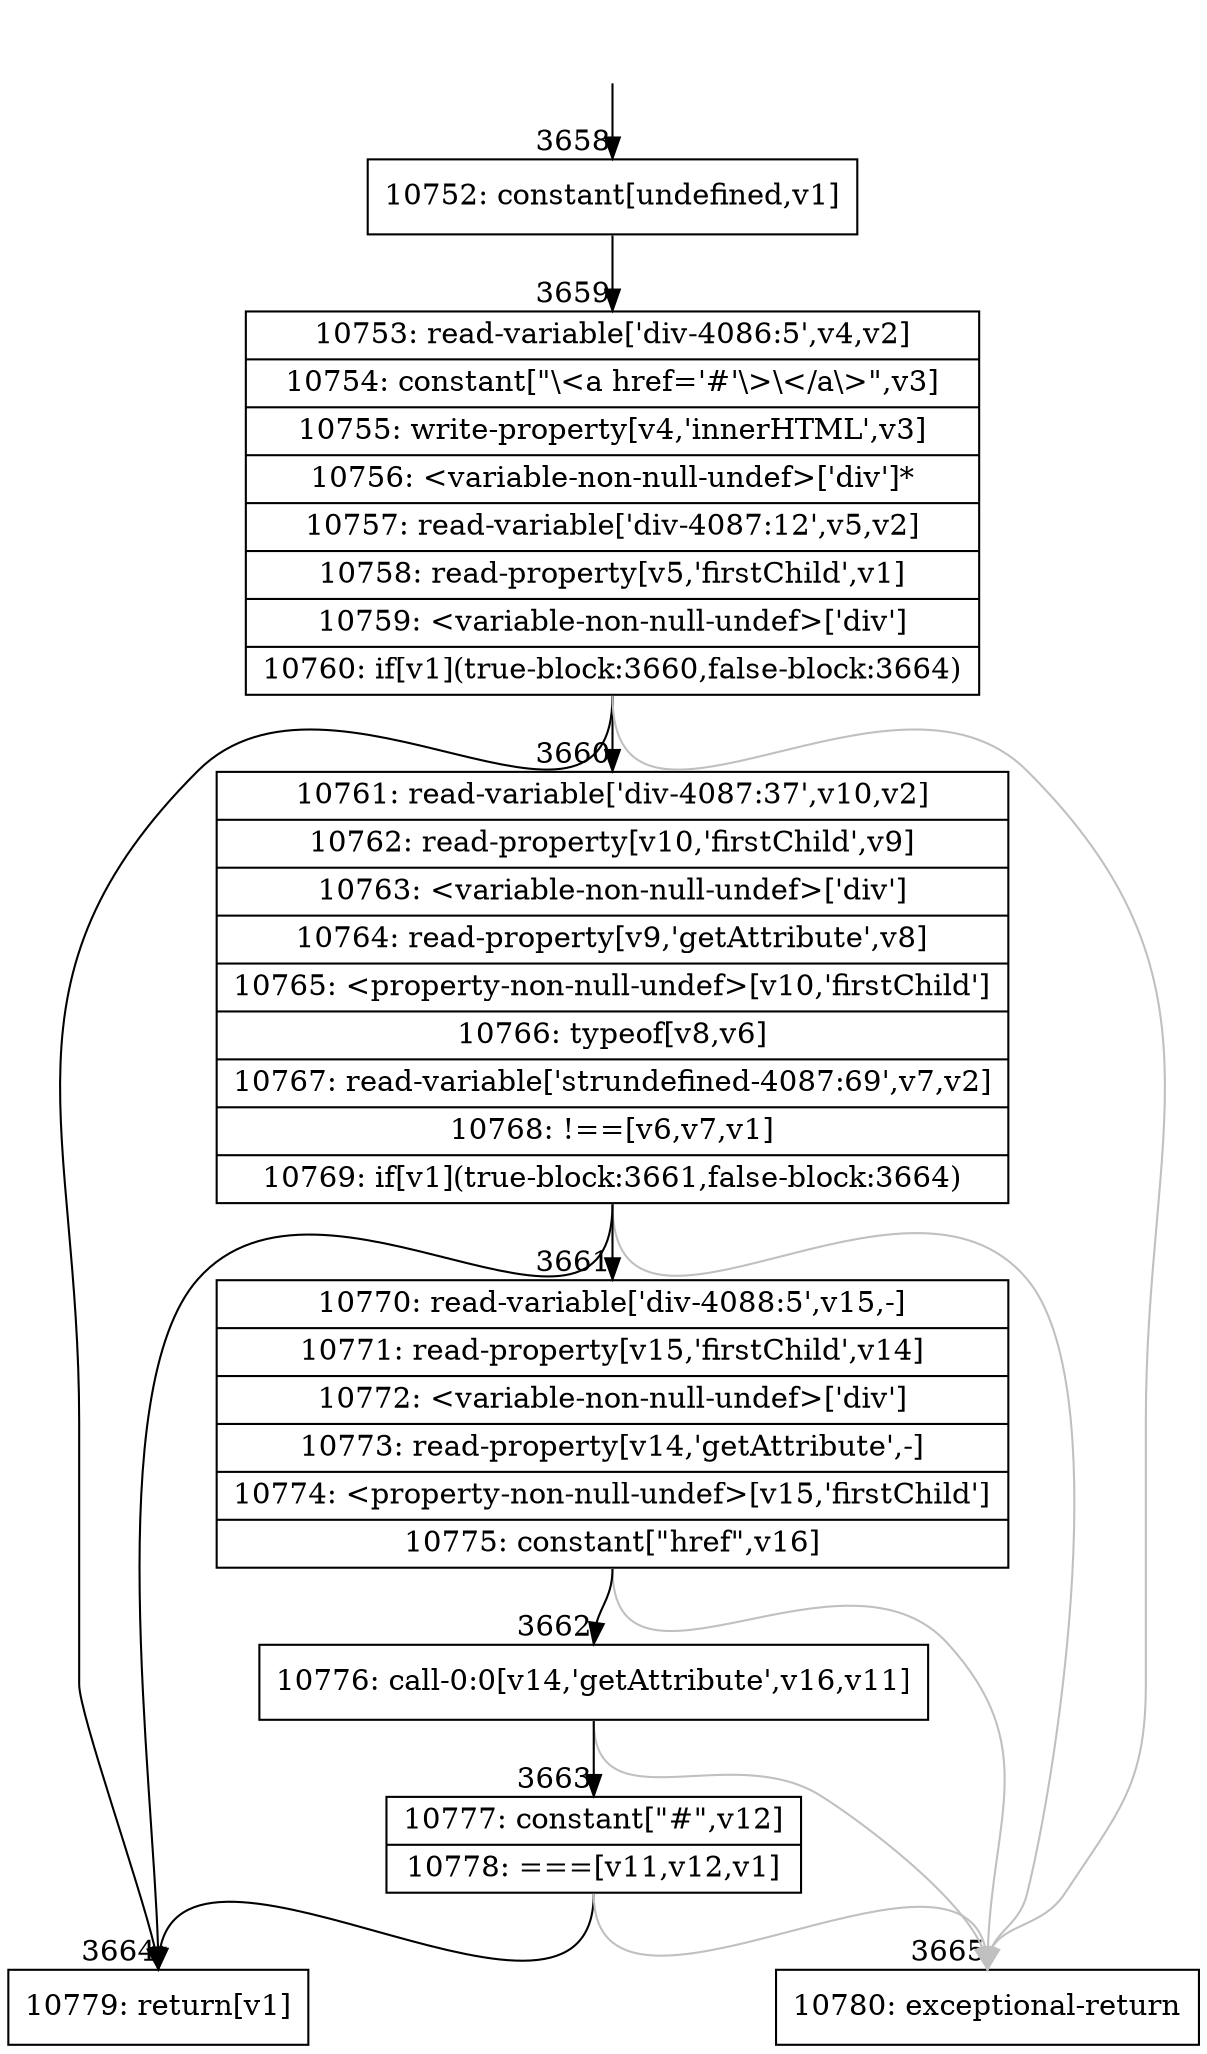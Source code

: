 digraph {
rankdir="TD"
BB_entry238[shape=none,label=""];
BB_entry238 -> BB3658 [tailport=s, headport=n, headlabel="    3658"]
BB3658 [shape=record label="{10752: constant[undefined,v1]}" ] 
BB3658 -> BB3659 [tailport=s, headport=n, headlabel="      3659"]
BB3659 [shape=record label="{10753: read-variable['div-4086:5',v4,v2]|10754: constant[\"\\\<a href='#'\\\>\\\</a\\\>\",v3]|10755: write-property[v4,'innerHTML',v3]|10756: \<variable-non-null-undef\>['div']*|10757: read-variable['div-4087:12',v5,v2]|10758: read-property[v5,'firstChild',v1]|10759: \<variable-non-null-undef\>['div']|10760: if[v1](true-block:3660,false-block:3664)}" ] 
BB3659 -> BB3664 [tailport=s, headport=n, headlabel="      3664"]
BB3659 -> BB3660 [tailport=s, headport=n, headlabel="      3660"]
BB3659 -> BB3665 [tailport=s, headport=n, color=gray, headlabel="      3665"]
BB3660 [shape=record label="{10761: read-variable['div-4087:37',v10,v2]|10762: read-property[v10,'firstChild',v9]|10763: \<variable-non-null-undef\>['div']|10764: read-property[v9,'getAttribute',v8]|10765: \<property-non-null-undef\>[v10,'firstChild']|10766: typeof[v8,v6]|10767: read-variable['strundefined-4087:69',v7,v2]|10768: !==[v6,v7,v1]|10769: if[v1](true-block:3661,false-block:3664)}" ] 
BB3660 -> BB3664 [tailport=s, headport=n]
BB3660 -> BB3661 [tailport=s, headport=n, headlabel="      3661"]
BB3660 -> BB3665 [tailport=s, headport=n, color=gray]
BB3661 [shape=record label="{10770: read-variable['div-4088:5',v15,-]|10771: read-property[v15,'firstChild',v14]|10772: \<variable-non-null-undef\>['div']|10773: read-property[v14,'getAttribute',-]|10774: \<property-non-null-undef\>[v15,'firstChild']|10775: constant[\"href\",v16]}" ] 
BB3661 -> BB3662 [tailport=s, headport=n, headlabel="      3662"]
BB3661 -> BB3665 [tailport=s, headport=n, color=gray]
BB3662 [shape=record label="{10776: call-0:0[v14,'getAttribute',v16,v11]}" ] 
BB3662 -> BB3663 [tailport=s, headport=n, headlabel="      3663"]
BB3662 -> BB3665 [tailport=s, headport=n, color=gray]
BB3663 [shape=record label="{10777: constant[\"#\",v12]|10778: ===[v11,v12,v1]}" ] 
BB3663 -> BB3664 [tailport=s, headport=n]
BB3663 -> BB3665 [tailport=s, headport=n, color=gray]
BB3664 [shape=record label="{10779: return[v1]}" ] 
BB3665 [shape=record label="{10780: exceptional-return}" ] 
}
